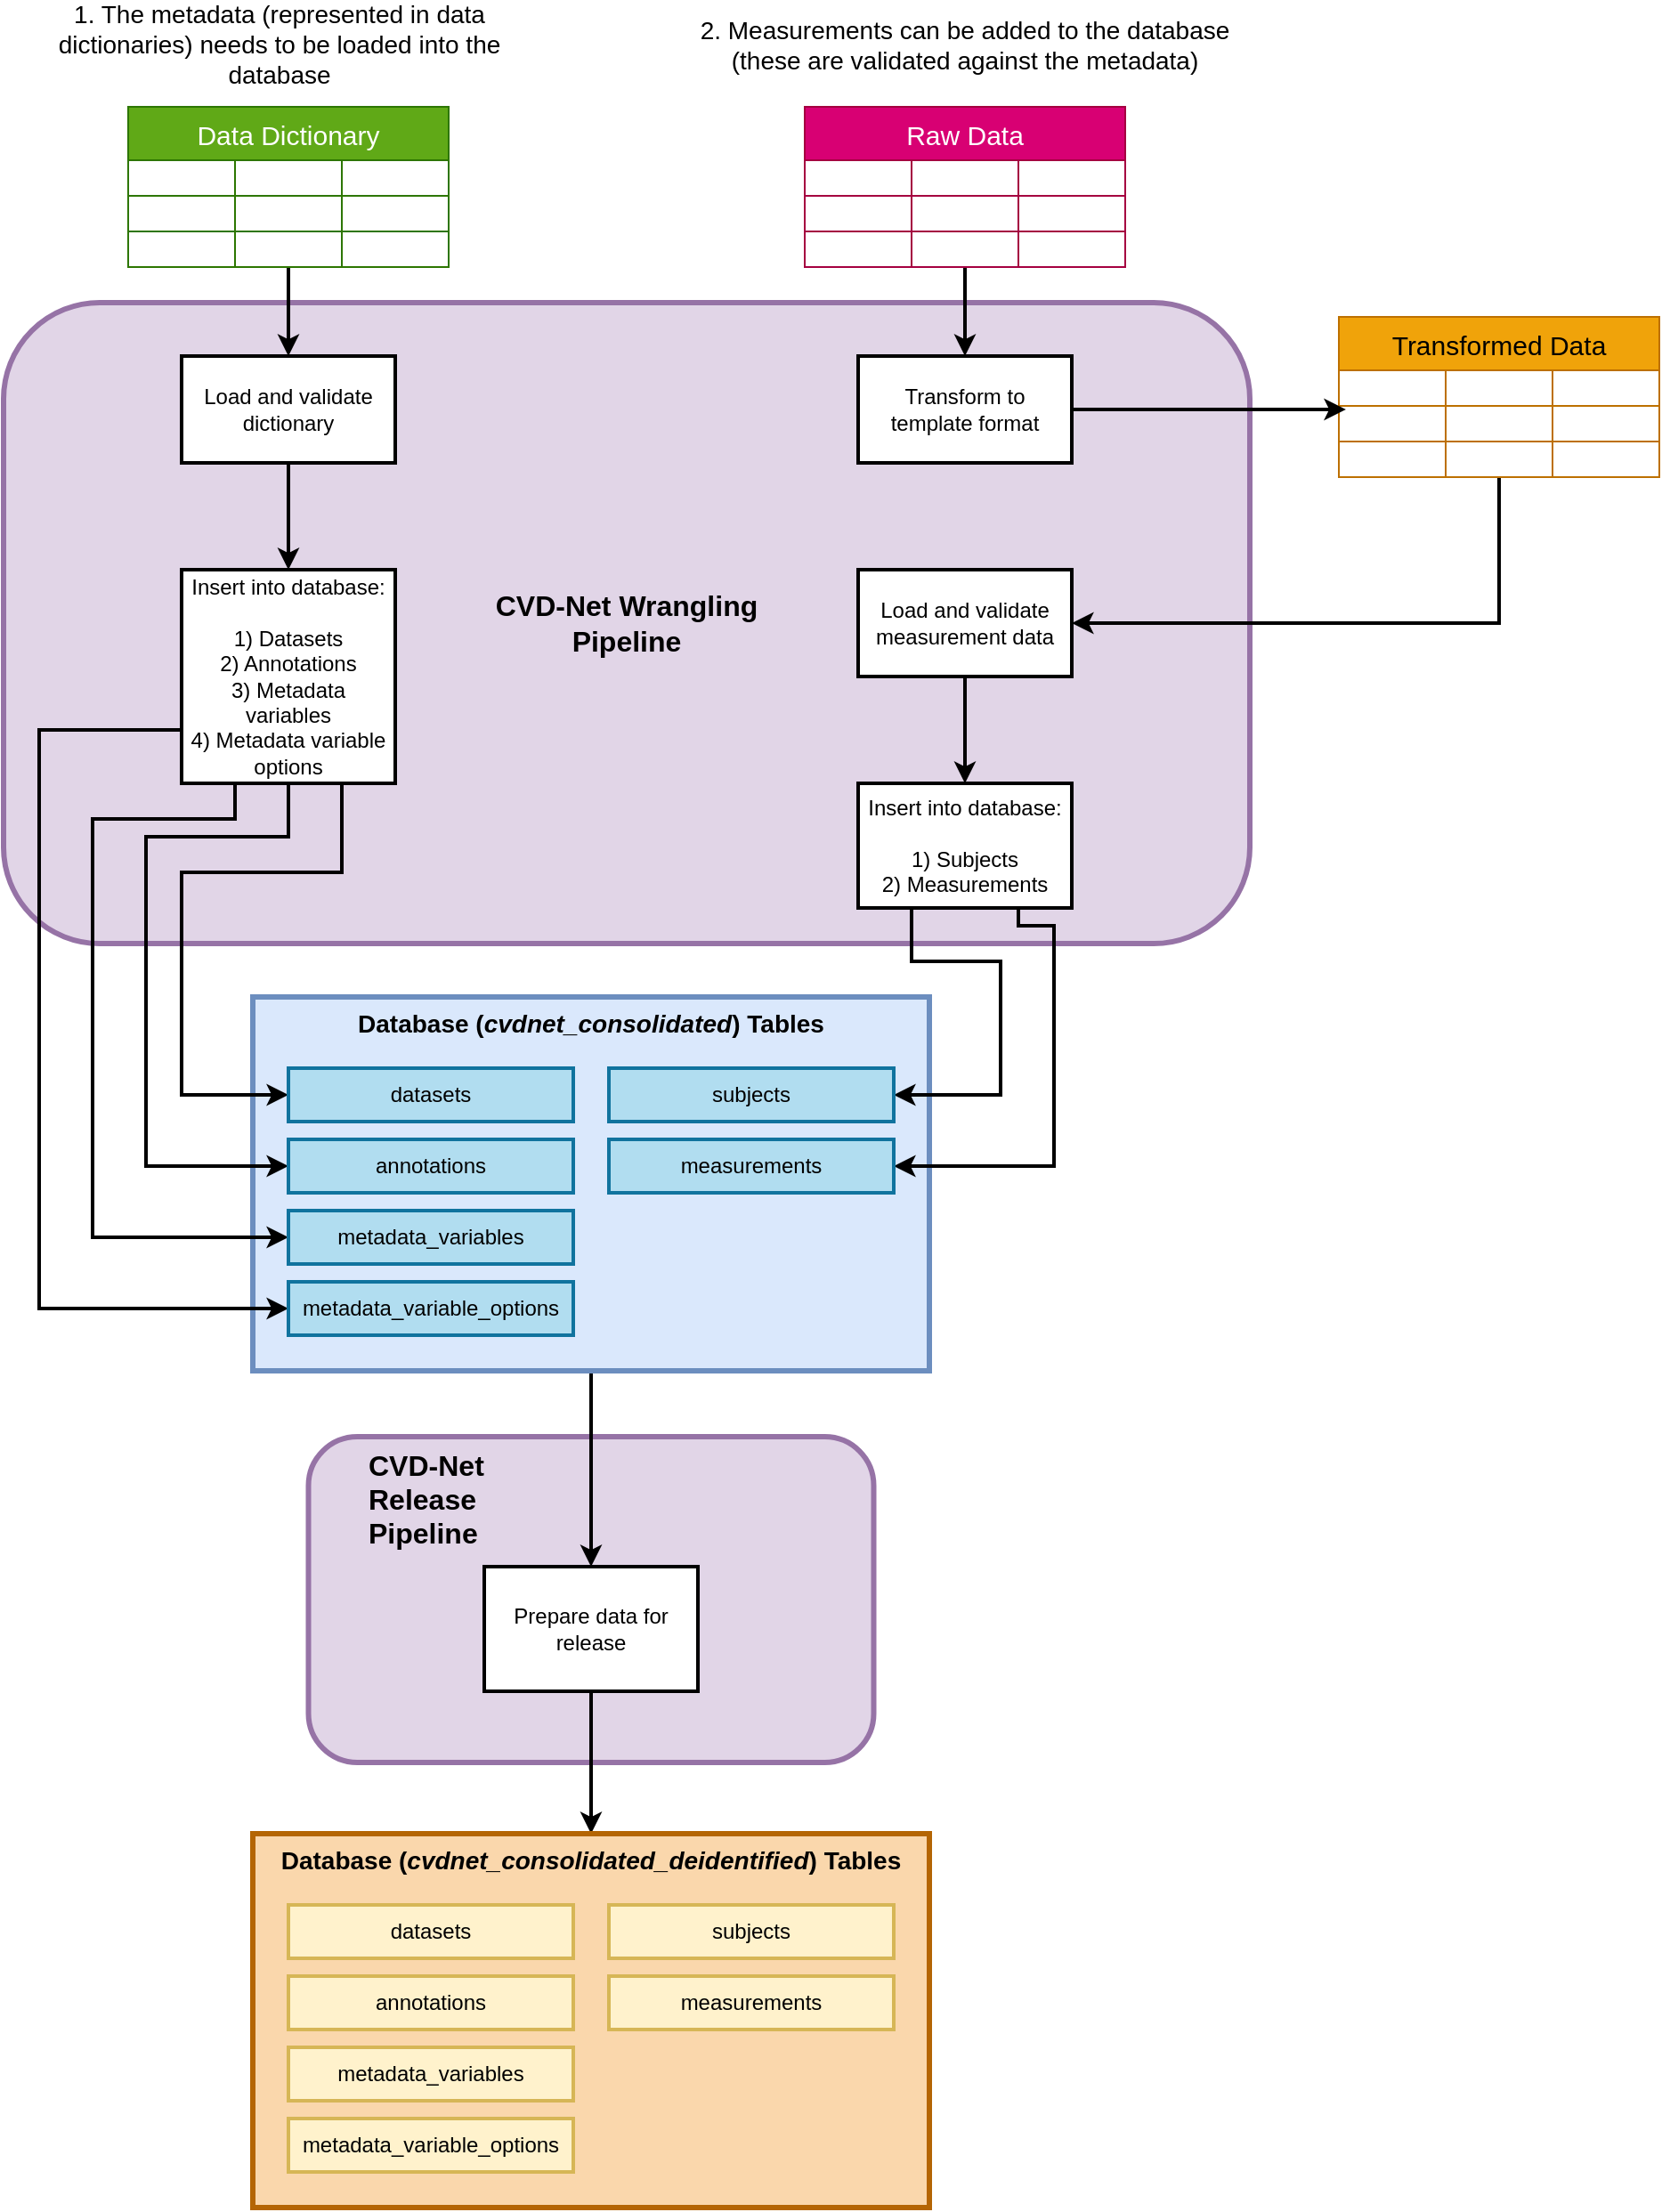 <mxfile version="26.0.4">
  <diagram name="Page-1" id="eoGtSQt86EE4QGXwD__q">
    <mxGraphModel dx="1142" dy="769" grid="1" gridSize="10" guides="1" tooltips="1" connect="1" arrows="1" fold="1" page="1" pageScale="1" pageWidth="1169" pageHeight="827" math="0" shadow="0">
      <root>
        <mxCell id="0" />
        <mxCell id="1" parent="0" />
        <mxCell id="88VqrS8hQhuFBDtOoWsu-80" value="&lt;b&gt;&lt;font style=&quot;font-size: 16px;&quot;&gt;CVD-Net&lt;/font&gt;&lt;/b&gt;&lt;div&gt;&lt;b&gt;&lt;font style=&quot;font-size: 16px;&quot;&gt;Release&lt;/font&gt;&lt;/b&gt;&lt;div&gt;&lt;b&gt;&lt;font style=&quot;font-size: 16px;&quot;&gt;Pipeline&lt;/font&gt;&lt;/b&gt;&lt;/div&gt;&lt;/div&gt;" style="rounded=1;whiteSpace=wrap;html=1;fillColor=#e1d5e7;strokeColor=#9673a6;strokeWidth=3;verticalAlign=top;align=left;spacingLeft=32;" parent="1" vertex="1">
          <mxGeometry x="311.25" y="827" width="317.5" height="183" as="geometry" />
        </mxCell>
        <mxCell id="88VqrS8hQhuFBDtOoWsu-82" style="edgeStyle=orthogonalEdgeStyle;rounded=0;orthogonalLoop=1;jettySize=auto;html=1;strokeWidth=2;" parent="1" source="88VqrS8hQhuFBDtOoWsu-67" target="88VqrS8hQhuFBDtOoWsu-81" edge="1">
          <mxGeometry relative="1" as="geometry" />
        </mxCell>
        <mxCell id="88VqrS8hQhuFBDtOoWsu-67" value="&lt;b&gt;&lt;font style=&quot;font-size: 14px;&quot;&gt;Database (&lt;i style=&quot;&quot;&gt;cvdnet_consolidated&lt;/i&gt;) Tables&lt;/font&gt;&lt;/b&gt;" style="rounded=0;whiteSpace=wrap;html=1;align=center;labelPosition=center;verticalLabelPosition=middle;verticalAlign=top;strokeWidth=3;fillColor=#dae8fc;strokeColor=#6c8ebf;" parent="1" vertex="1">
          <mxGeometry x="280" y="580" width="380" height="210" as="geometry" />
        </mxCell>
        <mxCell id="88VqrS8hQhuFBDtOoWsu-40" value="&lt;b&gt;&lt;font style=&quot;font-size: 16px;&quot;&gt;CVD-Net Wrangling&lt;/font&gt;&lt;/b&gt;&lt;div&gt;&lt;b&gt;&lt;font style=&quot;font-size: 16px;&quot;&gt;Pipeline&lt;/font&gt;&lt;/b&gt;&lt;/div&gt;" style="rounded=1;whiteSpace=wrap;html=1;fillColor=#e1d5e7;strokeColor=#9673a6;strokeWidth=3;" parent="1" vertex="1">
          <mxGeometry x="140" y="190" width="700" height="360" as="geometry" />
        </mxCell>
        <mxCell id="88VqrS8hQhuFBDtOoWsu-44" style="edgeStyle=orthogonalEdgeStyle;rounded=0;orthogonalLoop=1;jettySize=auto;html=1;entryX=0.5;entryY=0;entryDx=0;entryDy=0;strokeWidth=2;" parent="1" source="88VqrS8hQhuFBDtOoWsu-14" target="88VqrS8hQhuFBDtOoWsu-41" edge="1">
          <mxGeometry relative="1" as="geometry" />
        </mxCell>
        <mxCell id="88VqrS8hQhuFBDtOoWsu-14" value="Data Dictionary" style="shape=table;startSize=30;container=1;collapsible=0;childLayout=tableLayout;fontSize=15;fillColor=#60a917;strokeColor=#2D7600;fontColor=#ffffff;" parent="1" vertex="1">
          <mxGeometry x="210" y="80" width="180" height="90" as="geometry" />
        </mxCell>
        <mxCell id="88VqrS8hQhuFBDtOoWsu-15" value="" style="shape=tableRow;horizontal=0;startSize=0;swimlaneHead=0;swimlaneBody=0;strokeColor=inherit;top=0;left=0;bottom=0;right=0;collapsible=0;dropTarget=0;fillColor=none;points=[[0,0.5],[1,0.5]];portConstraint=eastwest;fontSize=16;" parent="88VqrS8hQhuFBDtOoWsu-14" vertex="1">
          <mxGeometry y="30" width="180" height="20" as="geometry" />
        </mxCell>
        <mxCell id="88VqrS8hQhuFBDtOoWsu-16" value="" style="shape=partialRectangle;html=1;whiteSpace=wrap;connectable=0;strokeColor=inherit;overflow=hidden;fillColor=none;top=0;left=0;bottom=0;right=0;pointerEvents=1;fontSize=16;" parent="88VqrS8hQhuFBDtOoWsu-15" vertex="1">
          <mxGeometry width="60" height="20" as="geometry">
            <mxRectangle width="60" height="20" as="alternateBounds" />
          </mxGeometry>
        </mxCell>
        <mxCell id="88VqrS8hQhuFBDtOoWsu-17" value="" style="shape=partialRectangle;html=1;whiteSpace=wrap;connectable=0;strokeColor=inherit;overflow=hidden;fillColor=none;top=0;left=0;bottom=0;right=0;pointerEvents=1;fontSize=16;" parent="88VqrS8hQhuFBDtOoWsu-15" vertex="1">
          <mxGeometry x="60" width="60" height="20" as="geometry">
            <mxRectangle width="60" height="20" as="alternateBounds" />
          </mxGeometry>
        </mxCell>
        <mxCell id="88VqrS8hQhuFBDtOoWsu-18" value="" style="shape=partialRectangle;html=1;whiteSpace=wrap;connectable=0;strokeColor=inherit;overflow=hidden;fillColor=none;top=0;left=0;bottom=0;right=0;pointerEvents=1;fontSize=16;" parent="88VqrS8hQhuFBDtOoWsu-15" vertex="1">
          <mxGeometry x="120" width="60" height="20" as="geometry">
            <mxRectangle width="60" height="20" as="alternateBounds" />
          </mxGeometry>
        </mxCell>
        <mxCell id="88VqrS8hQhuFBDtOoWsu-19" value="" style="shape=tableRow;horizontal=0;startSize=0;swimlaneHead=0;swimlaneBody=0;strokeColor=inherit;top=0;left=0;bottom=0;right=0;collapsible=0;dropTarget=0;fillColor=none;points=[[0,0.5],[1,0.5]];portConstraint=eastwest;fontSize=16;" parent="88VqrS8hQhuFBDtOoWsu-14" vertex="1">
          <mxGeometry y="50" width="180" height="20" as="geometry" />
        </mxCell>
        <mxCell id="88VqrS8hQhuFBDtOoWsu-20" value="" style="shape=partialRectangle;html=1;whiteSpace=wrap;connectable=0;strokeColor=inherit;overflow=hidden;fillColor=none;top=0;left=0;bottom=0;right=0;pointerEvents=1;fontSize=16;" parent="88VqrS8hQhuFBDtOoWsu-19" vertex="1">
          <mxGeometry width="60" height="20" as="geometry">
            <mxRectangle width="60" height="20" as="alternateBounds" />
          </mxGeometry>
        </mxCell>
        <mxCell id="88VqrS8hQhuFBDtOoWsu-21" value="" style="shape=partialRectangle;html=1;whiteSpace=wrap;connectable=0;strokeColor=inherit;overflow=hidden;fillColor=none;top=0;left=0;bottom=0;right=0;pointerEvents=1;fontSize=16;" parent="88VqrS8hQhuFBDtOoWsu-19" vertex="1">
          <mxGeometry x="60" width="60" height="20" as="geometry">
            <mxRectangle width="60" height="20" as="alternateBounds" />
          </mxGeometry>
        </mxCell>
        <mxCell id="88VqrS8hQhuFBDtOoWsu-22" value="" style="shape=partialRectangle;html=1;whiteSpace=wrap;connectable=0;strokeColor=inherit;overflow=hidden;fillColor=none;top=0;left=0;bottom=0;right=0;pointerEvents=1;fontSize=16;" parent="88VqrS8hQhuFBDtOoWsu-19" vertex="1">
          <mxGeometry x="120" width="60" height="20" as="geometry">
            <mxRectangle width="60" height="20" as="alternateBounds" />
          </mxGeometry>
        </mxCell>
        <mxCell id="88VqrS8hQhuFBDtOoWsu-23" value="" style="shape=tableRow;horizontal=0;startSize=0;swimlaneHead=0;swimlaneBody=0;strokeColor=inherit;top=0;left=0;bottom=0;right=0;collapsible=0;dropTarget=0;fillColor=none;points=[[0,0.5],[1,0.5]];portConstraint=eastwest;fontSize=16;" parent="88VqrS8hQhuFBDtOoWsu-14" vertex="1">
          <mxGeometry y="70" width="180" height="20" as="geometry" />
        </mxCell>
        <mxCell id="88VqrS8hQhuFBDtOoWsu-24" value="" style="shape=partialRectangle;html=1;whiteSpace=wrap;connectable=0;strokeColor=inherit;overflow=hidden;fillColor=none;top=0;left=0;bottom=0;right=0;pointerEvents=1;fontSize=16;" parent="88VqrS8hQhuFBDtOoWsu-23" vertex="1">
          <mxGeometry width="60" height="20" as="geometry">
            <mxRectangle width="60" height="20" as="alternateBounds" />
          </mxGeometry>
        </mxCell>
        <mxCell id="88VqrS8hQhuFBDtOoWsu-25" value="" style="shape=partialRectangle;html=1;whiteSpace=wrap;connectable=0;strokeColor=inherit;overflow=hidden;fillColor=none;top=0;left=0;bottom=0;right=0;pointerEvents=1;fontSize=16;" parent="88VqrS8hQhuFBDtOoWsu-23" vertex="1">
          <mxGeometry x="60" width="60" height="20" as="geometry">
            <mxRectangle width="60" height="20" as="alternateBounds" />
          </mxGeometry>
        </mxCell>
        <mxCell id="88VqrS8hQhuFBDtOoWsu-26" value="" style="shape=partialRectangle;html=1;whiteSpace=wrap;connectable=0;strokeColor=inherit;overflow=hidden;fillColor=none;top=0;left=0;bottom=0;right=0;pointerEvents=1;fontSize=16;" parent="88VqrS8hQhuFBDtOoWsu-23" vertex="1">
          <mxGeometry x="120" width="60" height="20" as="geometry">
            <mxRectangle width="60" height="20" as="alternateBounds" />
          </mxGeometry>
        </mxCell>
        <mxCell id="88VqrS8hQhuFBDtOoWsu-43" style="edgeStyle=orthogonalEdgeStyle;rounded=0;orthogonalLoop=1;jettySize=auto;html=1;entryX=0.5;entryY=0;entryDx=0;entryDy=0;strokeWidth=2;" parent="1" source="88VqrS8hQhuFBDtOoWsu-27" target="88VqrS8hQhuFBDtOoWsu-42" edge="1">
          <mxGeometry relative="1" as="geometry" />
        </mxCell>
        <mxCell id="88VqrS8hQhuFBDtOoWsu-27" value="Raw Data" style="shape=table;startSize=30;container=1;collapsible=0;childLayout=tableLayout;fontSize=15;fillColor=#d80073;strokeColor=#A50040;fontColor=#ffffff;" parent="1" vertex="1">
          <mxGeometry x="590" y="80" width="180" height="90" as="geometry" />
        </mxCell>
        <mxCell id="88VqrS8hQhuFBDtOoWsu-28" value="" style="shape=tableRow;horizontal=0;startSize=0;swimlaneHead=0;swimlaneBody=0;strokeColor=inherit;top=0;left=0;bottom=0;right=0;collapsible=0;dropTarget=0;fillColor=none;points=[[0,0.5],[1,0.5]];portConstraint=eastwest;fontSize=16;" parent="88VqrS8hQhuFBDtOoWsu-27" vertex="1">
          <mxGeometry y="30" width="180" height="20" as="geometry" />
        </mxCell>
        <mxCell id="88VqrS8hQhuFBDtOoWsu-29" value="" style="shape=partialRectangle;html=1;whiteSpace=wrap;connectable=0;strokeColor=inherit;overflow=hidden;fillColor=none;top=0;left=0;bottom=0;right=0;pointerEvents=1;fontSize=16;" parent="88VqrS8hQhuFBDtOoWsu-28" vertex="1">
          <mxGeometry width="60" height="20" as="geometry">
            <mxRectangle width="60" height="20" as="alternateBounds" />
          </mxGeometry>
        </mxCell>
        <mxCell id="88VqrS8hQhuFBDtOoWsu-30" value="" style="shape=partialRectangle;html=1;whiteSpace=wrap;connectable=0;strokeColor=inherit;overflow=hidden;fillColor=none;top=0;left=0;bottom=0;right=0;pointerEvents=1;fontSize=16;" parent="88VqrS8hQhuFBDtOoWsu-28" vertex="1">
          <mxGeometry x="60" width="60" height="20" as="geometry">
            <mxRectangle width="60" height="20" as="alternateBounds" />
          </mxGeometry>
        </mxCell>
        <mxCell id="88VqrS8hQhuFBDtOoWsu-31" value="" style="shape=partialRectangle;html=1;whiteSpace=wrap;connectable=0;strokeColor=inherit;overflow=hidden;fillColor=none;top=0;left=0;bottom=0;right=0;pointerEvents=1;fontSize=16;" parent="88VqrS8hQhuFBDtOoWsu-28" vertex="1">
          <mxGeometry x="120" width="60" height="20" as="geometry">
            <mxRectangle width="60" height="20" as="alternateBounds" />
          </mxGeometry>
        </mxCell>
        <mxCell id="88VqrS8hQhuFBDtOoWsu-32" value="" style="shape=tableRow;horizontal=0;startSize=0;swimlaneHead=0;swimlaneBody=0;strokeColor=inherit;top=0;left=0;bottom=0;right=0;collapsible=0;dropTarget=0;fillColor=none;points=[[0,0.5],[1,0.5]];portConstraint=eastwest;fontSize=16;" parent="88VqrS8hQhuFBDtOoWsu-27" vertex="1">
          <mxGeometry y="50" width="180" height="20" as="geometry" />
        </mxCell>
        <mxCell id="88VqrS8hQhuFBDtOoWsu-33" value="" style="shape=partialRectangle;html=1;whiteSpace=wrap;connectable=0;strokeColor=inherit;overflow=hidden;fillColor=none;top=0;left=0;bottom=0;right=0;pointerEvents=1;fontSize=16;" parent="88VqrS8hQhuFBDtOoWsu-32" vertex="1">
          <mxGeometry width="60" height="20" as="geometry">
            <mxRectangle width="60" height="20" as="alternateBounds" />
          </mxGeometry>
        </mxCell>
        <mxCell id="88VqrS8hQhuFBDtOoWsu-34" value="" style="shape=partialRectangle;html=1;whiteSpace=wrap;connectable=0;strokeColor=inherit;overflow=hidden;fillColor=none;top=0;left=0;bottom=0;right=0;pointerEvents=1;fontSize=16;" parent="88VqrS8hQhuFBDtOoWsu-32" vertex="1">
          <mxGeometry x="60" width="60" height="20" as="geometry">
            <mxRectangle width="60" height="20" as="alternateBounds" />
          </mxGeometry>
        </mxCell>
        <mxCell id="88VqrS8hQhuFBDtOoWsu-35" value="" style="shape=partialRectangle;html=1;whiteSpace=wrap;connectable=0;strokeColor=inherit;overflow=hidden;fillColor=none;top=0;left=0;bottom=0;right=0;pointerEvents=1;fontSize=16;" parent="88VqrS8hQhuFBDtOoWsu-32" vertex="1">
          <mxGeometry x="120" width="60" height="20" as="geometry">
            <mxRectangle width="60" height="20" as="alternateBounds" />
          </mxGeometry>
        </mxCell>
        <mxCell id="88VqrS8hQhuFBDtOoWsu-36" value="" style="shape=tableRow;horizontal=0;startSize=0;swimlaneHead=0;swimlaneBody=0;strokeColor=inherit;top=0;left=0;bottom=0;right=0;collapsible=0;dropTarget=0;fillColor=none;points=[[0,0.5],[1,0.5]];portConstraint=eastwest;fontSize=16;" parent="88VqrS8hQhuFBDtOoWsu-27" vertex="1">
          <mxGeometry y="70" width="180" height="20" as="geometry" />
        </mxCell>
        <mxCell id="88VqrS8hQhuFBDtOoWsu-37" value="" style="shape=partialRectangle;html=1;whiteSpace=wrap;connectable=0;strokeColor=inherit;overflow=hidden;fillColor=none;top=0;left=0;bottom=0;right=0;pointerEvents=1;fontSize=16;" parent="88VqrS8hQhuFBDtOoWsu-36" vertex="1">
          <mxGeometry width="60" height="20" as="geometry">
            <mxRectangle width="60" height="20" as="alternateBounds" />
          </mxGeometry>
        </mxCell>
        <mxCell id="88VqrS8hQhuFBDtOoWsu-38" value="" style="shape=partialRectangle;html=1;whiteSpace=wrap;connectable=0;strokeColor=inherit;overflow=hidden;fillColor=none;top=0;left=0;bottom=0;right=0;pointerEvents=1;fontSize=16;" parent="88VqrS8hQhuFBDtOoWsu-36" vertex="1">
          <mxGeometry x="60" width="60" height="20" as="geometry">
            <mxRectangle width="60" height="20" as="alternateBounds" />
          </mxGeometry>
        </mxCell>
        <mxCell id="88VqrS8hQhuFBDtOoWsu-39" value="" style="shape=partialRectangle;html=1;whiteSpace=wrap;connectable=0;strokeColor=inherit;overflow=hidden;fillColor=none;top=0;left=0;bottom=0;right=0;pointerEvents=1;fontSize=16;" parent="88VqrS8hQhuFBDtOoWsu-36" vertex="1">
          <mxGeometry x="120" width="60" height="20" as="geometry">
            <mxRectangle width="60" height="20" as="alternateBounds" />
          </mxGeometry>
        </mxCell>
        <mxCell id="88VqrS8hQhuFBDtOoWsu-62" style="edgeStyle=orthogonalEdgeStyle;rounded=0;orthogonalLoop=1;jettySize=auto;html=1;entryX=0.5;entryY=0;entryDx=0;entryDy=0;strokeWidth=2;" parent="1" source="88VqrS8hQhuFBDtOoWsu-41" target="88VqrS8hQhuFBDtOoWsu-45" edge="1">
          <mxGeometry relative="1" as="geometry" />
        </mxCell>
        <mxCell id="88VqrS8hQhuFBDtOoWsu-41" value="Load and validate dictionary" style="rounded=0;whiteSpace=wrap;html=1;strokeWidth=2;spacingTop=2;spacingLeft=2;spacingBottom=2;spacingRight=2;" parent="1" vertex="1">
          <mxGeometry x="240" y="220" width="120" height="60" as="geometry" />
        </mxCell>
        <mxCell id="88VqrS8hQhuFBDtOoWsu-42" value="Transform to template format" style="rounded=0;whiteSpace=wrap;html=1;strokeWidth=2;spacingTop=2;spacingLeft=2;spacingBottom=2;spacingRight=2;" parent="1" vertex="1">
          <mxGeometry x="620" y="220" width="120" height="60" as="geometry" />
        </mxCell>
        <mxCell id="88VqrS8hQhuFBDtOoWsu-74" style="edgeStyle=orthogonalEdgeStyle;rounded=0;orthogonalLoop=1;jettySize=auto;html=1;exitX=0.75;exitY=1;exitDx=0;exitDy=0;entryX=0;entryY=0.5;entryDx=0;entryDy=0;strokeWidth=2;" parent="1" source="88VqrS8hQhuFBDtOoWsu-45" target="88VqrS8hQhuFBDtOoWsu-71" edge="1">
          <mxGeometry relative="1" as="geometry">
            <Array as="points">
              <mxPoint x="330" y="510" />
              <mxPoint x="240" y="510" />
              <mxPoint x="240" y="635" />
            </Array>
          </mxGeometry>
        </mxCell>
        <mxCell id="88VqrS8hQhuFBDtOoWsu-75" style="edgeStyle=orthogonalEdgeStyle;rounded=0;orthogonalLoop=1;jettySize=auto;html=1;exitX=0.5;exitY=1;exitDx=0;exitDy=0;entryX=0;entryY=0.5;entryDx=0;entryDy=0;strokeWidth=2;" parent="1" source="88VqrS8hQhuFBDtOoWsu-45" target="88VqrS8hQhuFBDtOoWsu-70" edge="1">
          <mxGeometry relative="1" as="geometry">
            <Array as="points">
              <mxPoint x="300" y="490" />
              <mxPoint x="220" y="490" />
              <mxPoint x="220" y="675" />
            </Array>
          </mxGeometry>
        </mxCell>
        <mxCell id="88VqrS8hQhuFBDtOoWsu-76" style="edgeStyle=orthogonalEdgeStyle;rounded=0;orthogonalLoop=1;jettySize=auto;html=1;exitX=0.25;exitY=1;exitDx=0;exitDy=0;entryX=0;entryY=0.5;entryDx=0;entryDy=0;strokeWidth=2;" parent="1" source="88VqrS8hQhuFBDtOoWsu-45" target="88VqrS8hQhuFBDtOoWsu-69" edge="1">
          <mxGeometry relative="1" as="geometry">
            <Array as="points">
              <mxPoint x="270" y="480" />
              <mxPoint x="190" y="480" />
              <mxPoint x="190" y="715" />
            </Array>
          </mxGeometry>
        </mxCell>
        <mxCell id="88VqrS8hQhuFBDtOoWsu-77" style="edgeStyle=orthogonalEdgeStyle;rounded=0;orthogonalLoop=1;jettySize=auto;html=1;exitX=0;exitY=0.75;exitDx=0;exitDy=0;entryX=0;entryY=0.5;entryDx=0;entryDy=0;strokeWidth=2;" parent="1" source="88VqrS8hQhuFBDtOoWsu-45" target="88VqrS8hQhuFBDtOoWsu-68" edge="1">
          <mxGeometry relative="1" as="geometry">
            <Array as="points">
              <mxPoint x="160" y="430" />
              <mxPoint x="160" y="755" />
            </Array>
          </mxGeometry>
        </mxCell>
        <mxCell id="88VqrS8hQhuFBDtOoWsu-45" value="Insert into database:&lt;div&gt;&lt;br&gt;&lt;/div&gt;&lt;div&gt;1) Datasets&lt;/div&gt;&lt;div&gt;2) Annotations&lt;/div&gt;&lt;div&gt;3) Metadata variables&lt;/div&gt;&lt;div&gt;4) Metadata variable options&lt;/div&gt;" style="rounded=0;whiteSpace=wrap;html=1;strokeWidth=2;spacingTop=2;spacingLeft=2;spacingBottom=2;spacingRight=2;" parent="1" vertex="1">
          <mxGeometry x="240" y="340" width="120" height="120" as="geometry" />
        </mxCell>
        <mxCell id="88VqrS8hQhuFBDtOoWsu-64" style="edgeStyle=orthogonalEdgeStyle;rounded=0;orthogonalLoop=1;jettySize=auto;html=1;entryX=0.5;entryY=0;entryDx=0;entryDy=0;strokeWidth=2;" parent="1" source="88VqrS8hQhuFBDtOoWsu-46" target="88VqrS8hQhuFBDtOoWsu-63" edge="1">
          <mxGeometry relative="1" as="geometry" />
        </mxCell>
        <mxCell id="88VqrS8hQhuFBDtOoWsu-46" value="Load and validate measurement data" style="rounded=0;whiteSpace=wrap;html=1;strokeWidth=2;spacingTop=2;spacingLeft=2;spacingBottom=2;spacingRight=2;" parent="1" vertex="1">
          <mxGeometry x="620" y="340" width="120" height="60" as="geometry" />
        </mxCell>
        <mxCell id="88VqrS8hQhuFBDtOoWsu-60" style="edgeStyle=orthogonalEdgeStyle;rounded=0;orthogonalLoop=1;jettySize=auto;html=1;entryX=1;entryY=0.5;entryDx=0;entryDy=0;strokeWidth=2;" parent="1" source="88VqrS8hQhuFBDtOoWsu-47" target="88VqrS8hQhuFBDtOoWsu-46" edge="1">
          <mxGeometry relative="1" as="geometry">
            <Array as="points">
              <mxPoint x="980" y="370" />
            </Array>
          </mxGeometry>
        </mxCell>
        <mxCell id="88VqrS8hQhuFBDtOoWsu-47" value="Transformed Data" style="shape=table;startSize=30;container=1;collapsible=0;childLayout=tableLayout;fontSize=15;fillColor=#f0a30a;strokeColor=#BD7000;fontColor=#000000;" parent="1" vertex="1">
          <mxGeometry x="890" y="198" width="180" height="90" as="geometry" />
        </mxCell>
        <mxCell id="88VqrS8hQhuFBDtOoWsu-48" value="" style="shape=tableRow;horizontal=0;startSize=0;swimlaneHead=0;swimlaneBody=0;strokeColor=inherit;top=0;left=0;bottom=0;right=0;collapsible=0;dropTarget=0;fillColor=none;points=[[0,0.5],[1,0.5]];portConstraint=eastwest;fontSize=16;" parent="88VqrS8hQhuFBDtOoWsu-47" vertex="1">
          <mxGeometry y="30" width="180" height="20" as="geometry" />
        </mxCell>
        <mxCell id="88VqrS8hQhuFBDtOoWsu-49" value="" style="shape=partialRectangle;html=1;whiteSpace=wrap;connectable=0;strokeColor=inherit;overflow=hidden;fillColor=none;top=0;left=0;bottom=0;right=0;pointerEvents=1;fontSize=16;" parent="88VqrS8hQhuFBDtOoWsu-48" vertex="1">
          <mxGeometry width="60" height="20" as="geometry">
            <mxRectangle width="60" height="20" as="alternateBounds" />
          </mxGeometry>
        </mxCell>
        <mxCell id="88VqrS8hQhuFBDtOoWsu-50" value="" style="shape=partialRectangle;html=1;whiteSpace=wrap;connectable=0;strokeColor=inherit;overflow=hidden;fillColor=none;top=0;left=0;bottom=0;right=0;pointerEvents=1;fontSize=16;" parent="88VqrS8hQhuFBDtOoWsu-48" vertex="1">
          <mxGeometry x="60" width="60" height="20" as="geometry">
            <mxRectangle width="60" height="20" as="alternateBounds" />
          </mxGeometry>
        </mxCell>
        <mxCell id="88VqrS8hQhuFBDtOoWsu-51" value="" style="shape=partialRectangle;html=1;whiteSpace=wrap;connectable=0;strokeColor=inherit;overflow=hidden;fillColor=none;top=0;left=0;bottom=0;right=0;pointerEvents=1;fontSize=16;" parent="88VqrS8hQhuFBDtOoWsu-48" vertex="1">
          <mxGeometry x="120" width="60" height="20" as="geometry">
            <mxRectangle width="60" height="20" as="alternateBounds" />
          </mxGeometry>
        </mxCell>
        <mxCell id="88VqrS8hQhuFBDtOoWsu-52" value="" style="shape=tableRow;horizontal=0;startSize=0;swimlaneHead=0;swimlaneBody=0;strokeColor=inherit;top=0;left=0;bottom=0;right=0;collapsible=0;dropTarget=0;fillColor=none;points=[[0,0.5],[1,0.5]];portConstraint=eastwest;fontSize=16;" parent="88VqrS8hQhuFBDtOoWsu-47" vertex="1">
          <mxGeometry y="50" width="180" height="20" as="geometry" />
        </mxCell>
        <mxCell id="88VqrS8hQhuFBDtOoWsu-53" value="" style="shape=partialRectangle;html=1;whiteSpace=wrap;connectable=0;strokeColor=inherit;overflow=hidden;fillColor=none;top=0;left=0;bottom=0;right=0;pointerEvents=1;fontSize=16;" parent="88VqrS8hQhuFBDtOoWsu-52" vertex="1">
          <mxGeometry width="60" height="20" as="geometry">
            <mxRectangle width="60" height="20" as="alternateBounds" />
          </mxGeometry>
        </mxCell>
        <mxCell id="88VqrS8hQhuFBDtOoWsu-54" value="" style="shape=partialRectangle;html=1;whiteSpace=wrap;connectable=0;strokeColor=inherit;overflow=hidden;fillColor=none;top=0;left=0;bottom=0;right=0;pointerEvents=1;fontSize=16;" parent="88VqrS8hQhuFBDtOoWsu-52" vertex="1">
          <mxGeometry x="60" width="60" height="20" as="geometry">
            <mxRectangle width="60" height="20" as="alternateBounds" />
          </mxGeometry>
        </mxCell>
        <mxCell id="88VqrS8hQhuFBDtOoWsu-55" value="" style="shape=partialRectangle;html=1;whiteSpace=wrap;connectable=0;strokeColor=inherit;overflow=hidden;fillColor=none;top=0;left=0;bottom=0;right=0;pointerEvents=1;fontSize=16;" parent="88VqrS8hQhuFBDtOoWsu-52" vertex="1">
          <mxGeometry x="120" width="60" height="20" as="geometry">
            <mxRectangle width="60" height="20" as="alternateBounds" />
          </mxGeometry>
        </mxCell>
        <mxCell id="88VqrS8hQhuFBDtOoWsu-56" value="" style="shape=tableRow;horizontal=0;startSize=0;swimlaneHead=0;swimlaneBody=0;strokeColor=inherit;top=0;left=0;bottom=0;right=0;collapsible=0;dropTarget=0;fillColor=none;points=[[0,0.5],[1,0.5]];portConstraint=eastwest;fontSize=16;" parent="88VqrS8hQhuFBDtOoWsu-47" vertex="1">
          <mxGeometry y="70" width="180" height="20" as="geometry" />
        </mxCell>
        <mxCell id="88VqrS8hQhuFBDtOoWsu-57" value="" style="shape=partialRectangle;html=1;whiteSpace=wrap;connectable=0;strokeColor=inherit;overflow=hidden;fillColor=none;top=0;left=0;bottom=0;right=0;pointerEvents=1;fontSize=16;" parent="88VqrS8hQhuFBDtOoWsu-56" vertex="1">
          <mxGeometry width="60" height="20" as="geometry">
            <mxRectangle width="60" height="20" as="alternateBounds" />
          </mxGeometry>
        </mxCell>
        <mxCell id="88VqrS8hQhuFBDtOoWsu-58" value="" style="shape=partialRectangle;html=1;whiteSpace=wrap;connectable=0;strokeColor=inherit;overflow=hidden;fillColor=none;top=0;left=0;bottom=0;right=0;pointerEvents=1;fontSize=16;" parent="88VqrS8hQhuFBDtOoWsu-56" vertex="1">
          <mxGeometry x="60" width="60" height="20" as="geometry">
            <mxRectangle width="60" height="20" as="alternateBounds" />
          </mxGeometry>
        </mxCell>
        <mxCell id="88VqrS8hQhuFBDtOoWsu-59" value="" style="shape=partialRectangle;html=1;whiteSpace=wrap;connectable=0;strokeColor=inherit;overflow=hidden;fillColor=none;top=0;left=0;bottom=0;right=0;pointerEvents=1;fontSize=16;" parent="88VqrS8hQhuFBDtOoWsu-56" vertex="1">
          <mxGeometry x="120" width="60" height="20" as="geometry">
            <mxRectangle width="60" height="20" as="alternateBounds" />
          </mxGeometry>
        </mxCell>
        <mxCell id="88VqrS8hQhuFBDtOoWsu-61" style="edgeStyle=orthogonalEdgeStyle;rounded=0;orthogonalLoop=1;jettySize=auto;html=1;entryX=0.022;entryY=0.1;entryDx=0;entryDy=0;entryPerimeter=0;strokeWidth=2;" parent="1" source="88VqrS8hQhuFBDtOoWsu-42" target="88VqrS8hQhuFBDtOoWsu-52" edge="1">
          <mxGeometry relative="1" as="geometry" />
        </mxCell>
        <mxCell id="88VqrS8hQhuFBDtOoWsu-78" style="edgeStyle=orthogonalEdgeStyle;rounded=0;orthogonalLoop=1;jettySize=auto;html=1;exitX=0.25;exitY=1;exitDx=0;exitDy=0;entryX=1;entryY=0.5;entryDx=0;entryDy=0;strokeWidth=2;" parent="1" source="88VqrS8hQhuFBDtOoWsu-63" target="88VqrS8hQhuFBDtOoWsu-72" edge="1">
          <mxGeometry relative="1" as="geometry">
            <Array as="points">
              <mxPoint x="650" y="560" />
              <mxPoint x="700" y="560" />
              <mxPoint x="700" y="635" />
            </Array>
          </mxGeometry>
        </mxCell>
        <mxCell id="88VqrS8hQhuFBDtOoWsu-79" style="edgeStyle=orthogonalEdgeStyle;rounded=0;orthogonalLoop=1;jettySize=auto;html=1;exitX=0.75;exitY=1;exitDx=0;exitDy=0;entryX=1;entryY=0.5;entryDx=0;entryDy=0;strokeWidth=2;" parent="1" source="88VqrS8hQhuFBDtOoWsu-63" target="88VqrS8hQhuFBDtOoWsu-73" edge="1">
          <mxGeometry relative="1" as="geometry">
            <Array as="points">
              <mxPoint x="710" y="540" />
              <mxPoint x="730" y="540" />
              <mxPoint x="730" y="675" />
            </Array>
          </mxGeometry>
        </mxCell>
        <mxCell id="88VqrS8hQhuFBDtOoWsu-63" value="Insert into database:&lt;div&gt;&lt;br&gt;&lt;/div&gt;&lt;div&gt;1) Subjects&lt;/div&gt;&lt;div&gt;2) Measurements&lt;/div&gt;" style="rounded=0;whiteSpace=wrap;html=1;strokeWidth=2;spacingTop=2;spacingLeft=2;spacingBottom=2;spacingRight=2;" parent="1" vertex="1">
          <mxGeometry x="620" y="460" width="120" height="70" as="geometry" />
        </mxCell>
        <mxCell id="88VqrS8hQhuFBDtOoWsu-68" value="metadata_variable_options" style="rounded=0;whiteSpace=wrap;html=1;strokeWidth=2;fillColor=#b1ddf0;strokeColor=#10739e;" parent="1" vertex="1">
          <mxGeometry x="300" y="740" width="160" height="30" as="geometry" />
        </mxCell>
        <mxCell id="88VqrS8hQhuFBDtOoWsu-69" value="metadata_variables" style="rounded=0;whiteSpace=wrap;html=1;strokeWidth=2;fillColor=#b1ddf0;strokeColor=#10739e;" parent="1" vertex="1">
          <mxGeometry x="300" y="700" width="160" height="30" as="geometry" />
        </mxCell>
        <mxCell id="88VqrS8hQhuFBDtOoWsu-70" value="annotations" style="rounded=0;whiteSpace=wrap;html=1;strokeWidth=2;fillColor=#b1ddf0;strokeColor=#10739e;" parent="1" vertex="1">
          <mxGeometry x="300" y="660" width="160" height="30" as="geometry" />
        </mxCell>
        <mxCell id="88VqrS8hQhuFBDtOoWsu-71" value="datasets" style="rounded=0;whiteSpace=wrap;html=1;strokeWidth=2;fillColor=#b1ddf0;strokeColor=#10739e;" parent="1" vertex="1">
          <mxGeometry x="300" y="620" width="160" height="30" as="geometry" />
        </mxCell>
        <mxCell id="88VqrS8hQhuFBDtOoWsu-72" value="subjects" style="rounded=0;whiteSpace=wrap;html=1;strokeWidth=2;fillColor=#b1ddf0;strokeColor=#10739e;" parent="1" vertex="1">
          <mxGeometry x="480" y="620" width="160" height="30" as="geometry" />
        </mxCell>
        <mxCell id="88VqrS8hQhuFBDtOoWsu-73" value="measurements" style="rounded=0;whiteSpace=wrap;html=1;strokeWidth=2;fillColor=#b1ddf0;strokeColor=#10739e;" parent="1" vertex="1">
          <mxGeometry x="480" y="660" width="160" height="30" as="geometry" />
        </mxCell>
        <mxCell id="88VqrS8hQhuFBDtOoWsu-90" style="edgeStyle=orthogonalEdgeStyle;rounded=0;orthogonalLoop=1;jettySize=auto;html=1;entryX=0.5;entryY=0;entryDx=0;entryDy=0;strokeWidth=2;" parent="1" source="88VqrS8hQhuFBDtOoWsu-81" target="88VqrS8hQhuFBDtOoWsu-83" edge="1">
          <mxGeometry relative="1" as="geometry" />
        </mxCell>
        <mxCell id="88VqrS8hQhuFBDtOoWsu-81" value="Prepare data for release" style="rounded=0;whiteSpace=wrap;html=1;strokeWidth=2;spacingTop=2;spacingLeft=2;spacingBottom=2;spacingRight=2;" parent="1" vertex="1">
          <mxGeometry x="410" y="900" width="120" height="70" as="geometry" />
        </mxCell>
        <mxCell id="88VqrS8hQhuFBDtOoWsu-83" value="&lt;b&gt;&lt;font style=&quot;font-size: 14px;&quot;&gt;Database (&lt;i style=&quot;&quot;&gt;cvdnet_consolidated_deidentified&lt;/i&gt;) Tables&lt;/font&gt;&lt;/b&gt;" style="rounded=0;whiteSpace=wrap;html=1;align=center;labelPosition=center;verticalLabelPosition=middle;verticalAlign=top;strokeWidth=3;fillColor=#fad7ac;strokeColor=#b46504;" parent="1" vertex="1">
          <mxGeometry x="280" y="1050" width="380" height="210" as="geometry" />
        </mxCell>
        <mxCell id="88VqrS8hQhuFBDtOoWsu-84" value="measurements" style="rounded=0;whiteSpace=wrap;html=1;strokeWidth=2;fillColor=#fff2cc;strokeColor=#d6b656;" parent="1" vertex="1">
          <mxGeometry x="480" y="1130" width="160" height="30" as="geometry" />
        </mxCell>
        <mxCell id="88VqrS8hQhuFBDtOoWsu-85" value="subjects" style="rounded=0;whiteSpace=wrap;html=1;strokeWidth=2;fillColor=#fff2cc;strokeColor=#d6b656;" parent="1" vertex="1">
          <mxGeometry x="480" y="1090" width="160" height="30" as="geometry" />
        </mxCell>
        <mxCell id="88VqrS8hQhuFBDtOoWsu-86" value="datasets" style="rounded=0;whiteSpace=wrap;html=1;strokeWidth=2;fillColor=#fff2cc;strokeColor=#d6b656;" parent="1" vertex="1">
          <mxGeometry x="300" y="1090" width="160" height="30" as="geometry" />
        </mxCell>
        <mxCell id="88VqrS8hQhuFBDtOoWsu-87" value="annotations" style="rounded=0;whiteSpace=wrap;html=1;strokeWidth=2;fillColor=#fff2cc;strokeColor=#d6b656;" parent="1" vertex="1">
          <mxGeometry x="300" y="1130" width="160" height="30" as="geometry" />
        </mxCell>
        <mxCell id="88VqrS8hQhuFBDtOoWsu-88" value="metadata_variables" style="rounded=0;whiteSpace=wrap;html=1;strokeWidth=2;fillColor=#fff2cc;strokeColor=#d6b656;" parent="1" vertex="1">
          <mxGeometry x="300" y="1170" width="160" height="30" as="geometry" />
        </mxCell>
        <mxCell id="88VqrS8hQhuFBDtOoWsu-89" value="metadata_variable_options" style="rounded=0;whiteSpace=wrap;html=1;strokeWidth=2;fillColor=#fff2cc;strokeColor=#d6b656;" parent="1" vertex="1">
          <mxGeometry x="300" y="1210" width="160" height="30" as="geometry" />
        </mxCell>
        <mxCell id="88VqrS8hQhuFBDtOoWsu-91" value="&lt;font style=&quot;font-size: 14px;&quot;&gt;1. The metadata (represented in data dictionaries) needs to be loaded into the database&lt;/font&gt;" style="text;html=1;align=center;verticalAlign=middle;whiteSpace=wrap;rounded=0;" parent="1" vertex="1">
          <mxGeometry x="140" y="20" width="310" height="50" as="geometry" />
        </mxCell>
        <mxCell id="88VqrS8hQhuFBDtOoWsu-92" value="&lt;font style=&quot;font-size: 14px;&quot;&gt;2. Measurements can be added to the database (these are validated against the metadata)&lt;/font&gt;" style="text;html=1;align=center;verticalAlign=middle;whiteSpace=wrap;rounded=0;" parent="1" vertex="1">
          <mxGeometry x="525" y="30" width="310" height="30" as="geometry" />
        </mxCell>
      </root>
    </mxGraphModel>
  </diagram>
</mxfile>
